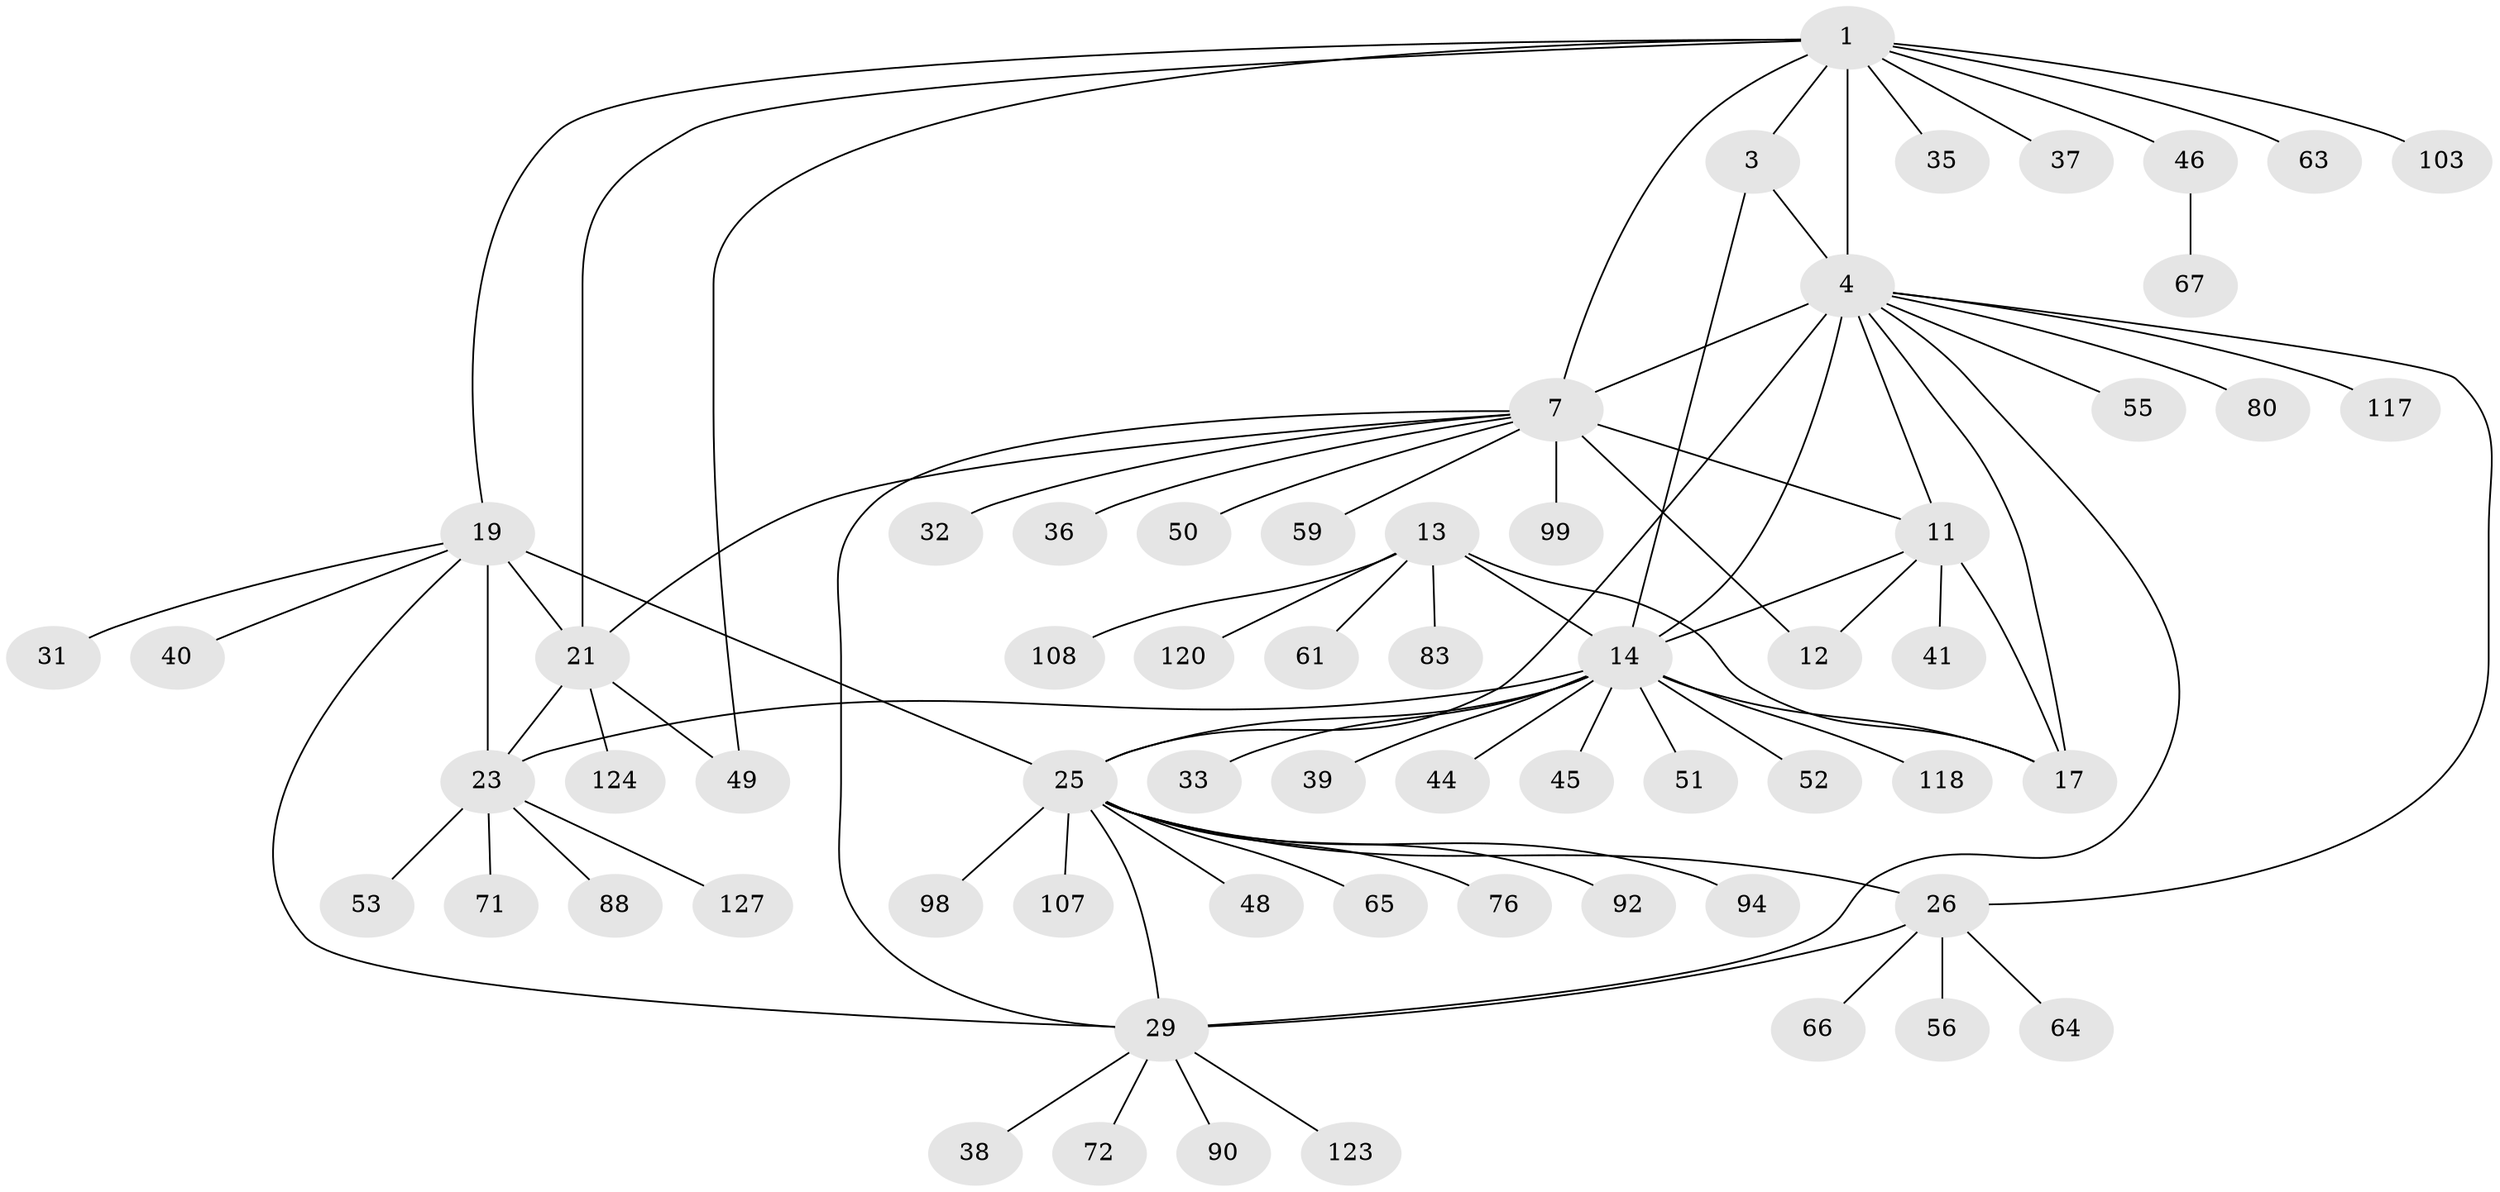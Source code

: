 // original degree distribution, {7: 0.047244094488188976, 9: 0.031496062992125984, 6: 0.023622047244094488, 10: 0.03937007874015748, 8: 0.03937007874015748, 11: 0.031496062992125984, 5: 0.007874015748031496, 15: 0.007874015748031496, 13: 0.007874015748031496, 1: 0.6062992125984252, 2: 0.14960629921259844, 4: 0.007874015748031496}
// Generated by graph-tools (version 1.1) at 2025/16/03/09/25 04:16:05]
// undirected, 63 vertices, 83 edges
graph export_dot {
graph [start="1"]
  node [color=gray90,style=filled];
  1 [super="+2"];
  3;
  4 [super="+27"];
  7 [super="+8+42+111+82+105+9+10"];
  11 [super="+34+126"];
  12;
  13;
  14 [super="+16+97+101+15"];
  17 [super="+79"];
  19 [super="+22+75+112+121+93+100+20"];
  21 [super="+43+58"];
  23 [super="+24"];
  25 [super="+30"];
  26 [super="+28"];
  29;
  31;
  32 [super="+60"];
  33;
  35;
  36;
  37 [super="+106+125+69"];
  38;
  39;
  40;
  41;
  44;
  45;
  46;
  48;
  49;
  50 [super="+102"];
  51;
  52;
  53;
  55;
  56;
  59;
  61;
  63;
  64;
  65;
  66;
  67;
  71;
  72;
  76;
  80;
  83;
  88;
  90 [super="+109"];
  92;
  94;
  98;
  99;
  103;
  107;
  108;
  117;
  118;
  120;
  123;
  124;
  127;
  1 -- 3 [weight=4];
  1 -- 4 [weight=5];
  1 -- 46;
  1 -- 103;
  1 -- 35;
  1 -- 37;
  1 -- 7;
  1 -- 49;
  1 -- 19;
  1 -- 21;
  1 -- 63;
  3 -- 4;
  3 -- 14;
  4 -- 17;
  4 -- 80;
  4 -- 117;
  4 -- 11;
  4 -- 55;
  4 -- 7;
  4 -- 25 [weight=2];
  4 -- 26 [weight=2];
  4 -- 29;
  4 -- 14;
  7 -- 11 [weight=4];
  7 -- 12 [weight=4];
  7 -- 36;
  7 -- 32;
  7 -- 99;
  7 -- 29;
  7 -- 50;
  7 -- 21;
  7 -- 59;
  11 -- 12;
  11 -- 17;
  11 -- 41;
  11 -- 14;
  13 -- 14 [weight=4];
  13 -- 17;
  13 -- 61;
  13 -- 83;
  13 -- 108;
  13 -- 120;
  14 -- 17 [weight=4];
  14 -- 45;
  14 -- 52;
  14 -- 25;
  14 -- 33;
  14 -- 39;
  14 -- 44;
  14 -- 51;
  14 -- 118;
  14 -- 23;
  19 -- 21 [weight=3];
  19 -- 23 [weight=6];
  19 -- 40;
  19 -- 31;
  19 -- 29;
  19 -- 25;
  21 -- 23 [weight=2];
  21 -- 49;
  21 -- 124;
  23 -- 71;
  23 -- 53;
  23 -- 88;
  23 -- 127;
  25 -- 26 [weight=4];
  25 -- 29 [weight=2];
  25 -- 65;
  25 -- 92;
  25 -- 98;
  25 -- 107;
  25 -- 48;
  25 -- 94;
  25 -- 76;
  26 -- 29 [weight=2];
  26 -- 64;
  26 -- 66;
  26 -- 56;
  29 -- 38;
  29 -- 72;
  29 -- 90;
  29 -- 123;
  46 -- 67;
}
